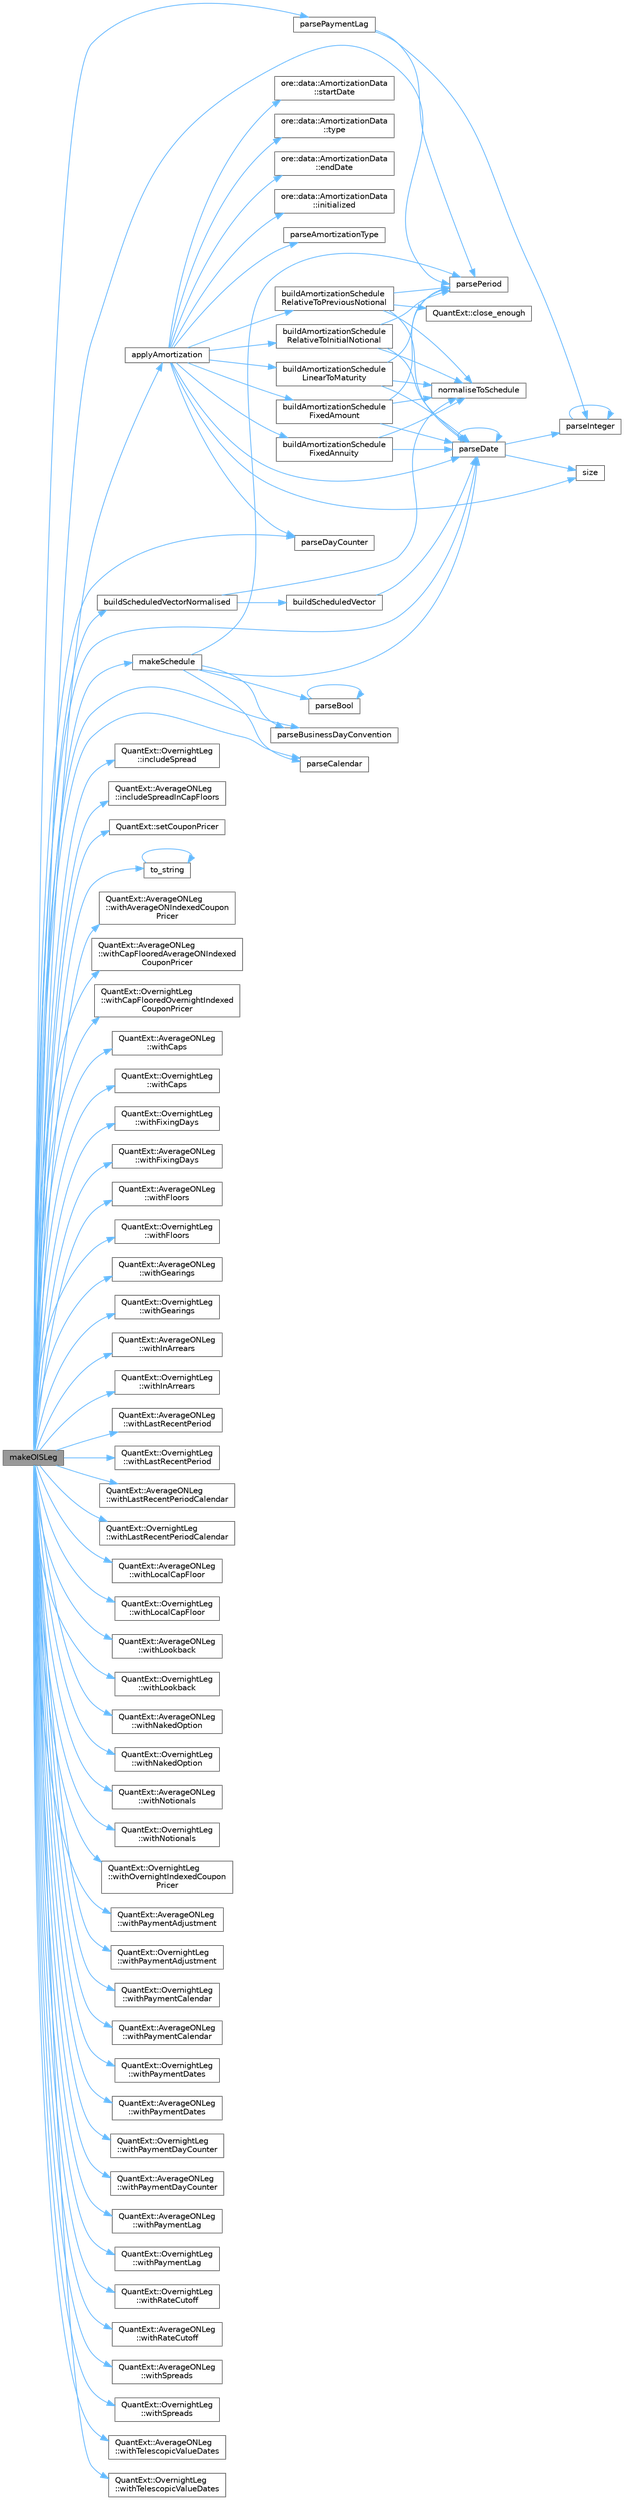 digraph "makeOISLeg"
{
 // INTERACTIVE_SVG=YES
 // LATEX_PDF_SIZE
  bgcolor="transparent";
  edge [fontname=Helvetica,fontsize=10,labelfontname=Helvetica,labelfontsize=10];
  node [fontname=Helvetica,fontsize=10,shape=box,height=0.2,width=0.4];
  rankdir="LR";
  Node1 [label="makeOISLeg",height=0.2,width=0.4,color="gray40", fillcolor="grey60", style="filled", fontcolor="black",tooltip=" "];
  Node1 -> Node2 [color="steelblue1",style="solid"];
  Node2 [label="applyAmortization",height=0.2,width=0.4,color="grey40", fillcolor="white", style="filled",URL="$namespaceore_1_1data.html#a51a0ccd1027fb275bb214f1baaaa2986",tooltip=" "];
  Node2 -> Node3 [color="steelblue1",style="solid"];
  Node3 [label="buildAmortizationSchedule\lFixedAmount",height=0.2,width=0.4,color="grey40", fillcolor="white", style="filled",URL="$namespaceore_1_1data.html#a3f75d0993cfbe5fbe70dc1fc44f62e25",tooltip=" "];
  Node3 -> Node4 [color="steelblue1",style="solid"];
  Node4 [label="normaliseToSchedule",height=0.2,width=0.4,color="grey40", fillcolor="white", style="filled",URL="$namespaceore_1_1data.html#a05260d9174de60219e7cd128e76819f0",tooltip=" "];
  Node3 -> Node5 [color="steelblue1",style="solid"];
  Node5 [label="parseDate",height=0.2,width=0.4,color="grey40", fillcolor="white", style="filled",URL="$group__utilities.html#ga59b5fdda574d90facae95dec2d13040d",tooltip="Convert std::string to QuantLib::Date."];
  Node5 -> Node5 [color="steelblue1",style="solid"];
  Node5 -> Node6 [color="steelblue1",style="solid"];
  Node6 [label="parseInteger",height=0.2,width=0.4,color="grey40", fillcolor="white", style="filled",URL="$group__utilities.html#gaecd67eda4fb5f4859bb8f6d383547721",tooltip="Convert text to QuantLib::Integer."];
  Node6 -> Node6 [color="steelblue1",style="solid"];
  Node5 -> Node7 [color="steelblue1",style="solid"];
  Node7 [label="size",height=0.2,width=0.4,color="grey40", fillcolor="white", style="filled",URL="$namespaceore_1_1data.html#a777e216dee6069b548bb87da7152699e",tooltip=" "];
  Node3 -> Node8 [color="steelblue1",style="solid"];
  Node8 [label="parsePeriod",height=0.2,width=0.4,color="grey40", fillcolor="white", style="filled",URL="$group__utilities.html#ga8e0623e2cb01e250e9cfec4619256208",tooltip="Convert text to QuantLib::Period."];
  Node2 -> Node9 [color="steelblue1",style="solid"];
  Node9 [label="buildAmortizationSchedule\lFixedAnnuity",height=0.2,width=0.4,color="grey40", fillcolor="white", style="filled",URL="$namespaceore_1_1data.html#a780fd2c0c5fc502dfb7c5d888ed4d691",tooltip=" "];
  Node9 -> Node4 [color="steelblue1",style="solid"];
  Node9 -> Node5 [color="steelblue1",style="solid"];
  Node2 -> Node10 [color="steelblue1",style="solid"];
  Node10 [label="buildAmortizationSchedule\lLinearToMaturity",height=0.2,width=0.4,color="grey40", fillcolor="white", style="filled",URL="$namespaceore_1_1data.html#a28ae531d5d86c7011eabb39109863f8b",tooltip=" "];
  Node10 -> Node4 [color="steelblue1",style="solid"];
  Node10 -> Node5 [color="steelblue1",style="solid"];
  Node10 -> Node8 [color="steelblue1",style="solid"];
  Node2 -> Node11 [color="steelblue1",style="solid"];
  Node11 [label="buildAmortizationSchedule\lRelativeToInitialNotional",height=0.2,width=0.4,color="grey40", fillcolor="white", style="filled",URL="$namespaceore_1_1data.html#a4263844bbd362ebdc0149606a5bfc5b2",tooltip=" "];
  Node11 -> Node4 [color="steelblue1",style="solid"];
  Node11 -> Node5 [color="steelblue1",style="solid"];
  Node11 -> Node8 [color="steelblue1",style="solid"];
  Node2 -> Node12 [color="steelblue1",style="solid"];
  Node12 [label="buildAmortizationSchedule\lRelativeToPreviousNotional",height=0.2,width=0.4,color="grey40", fillcolor="white", style="filled",URL="$namespaceore_1_1data.html#a59edcdbd4edbdf0262bfa5d3f89829f9",tooltip=" "];
  Node12 -> Node13 [color="steelblue1",style="solid"];
  Node13 [label="QuantExt::close_enough",height=0.2,width=0.4,color="grey40", fillcolor="white", style="filled",URL="C:/dev/ORE/documentation/QuantExt/doc/quantext.tag$namespace_quant_ext.html#a1cab4fb6a720eff245acb9f3a7a9e7c5",tooltip=" "];
  Node12 -> Node4 [color="steelblue1",style="solid"];
  Node12 -> Node5 [color="steelblue1",style="solid"];
  Node12 -> Node8 [color="steelblue1",style="solid"];
  Node2 -> Node14 [color="steelblue1",style="solid"];
  Node14 [label="ore::data::AmortizationData\l::endDate",height=0.2,width=0.4,color="grey40", fillcolor="white", style="filled",URL="$classore_1_1data_1_1_amortization_data.html#a3504166537d77838012952fcee44e7f1",tooltip="Amortization end date."];
  Node2 -> Node15 [color="steelblue1",style="solid"];
  Node15 [label="ore::data::AmortizationData\l::initialized",height=0.2,width=0.4,color="grey40", fillcolor="white", style="filled",URL="$classore_1_1data_1_1_amortization_data.html#afe87a180d00c685893090166d7a8dd46",tooltip=" "];
  Node2 -> Node16 [color="steelblue1",style="solid"];
  Node16 [label="parseAmortizationType",height=0.2,width=0.4,color="grey40", fillcolor="white", style="filled",URL="$namespaceore_1_1data.html#abcf3f5cbf5b994ef81834c6dbbe9996d",tooltip=" "];
  Node2 -> Node5 [color="steelblue1",style="solid"];
  Node2 -> Node17 [color="steelblue1",style="solid"];
  Node17 [label="parseDayCounter",height=0.2,width=0.4,color="grey40", fillcolor="white", style="filled",URL="$group__utilities.html#gaefb008d0de256c79140545d9c7549093",tooltip="Convert text to QuantLib::DayCounter."];
  Node2 -> Node7 [color="steelblue1",style="solid"];
  Node2 -> Node18 [color="steelblue1",style="solid"];
  Node18 [label="ore::data::AmortizationData\l::startDate",height=0.2,width=0.4,color="grey40", fillcolor="white", style="filled",URL="$classore_1_1data_1_1_amortization_data.html#a3c1b5eca22a456480c69c81ac5c84c70",tooltip="Amortization start date."];
  Node2 -> Node19 [color="steelblue1",style="solid"];
  Node19 [label="ore::data::AmortizationData\l::type",height=0.2,width=0.4,color="grey40", fillcolor="white", style="filled",URL="$classore_1_1data_1_1_amortization_data.html#a8c38b99dde33571036565897e2534a53",tooltip="FixedAmount, RelativeToInitialNotional, RelativeToPreviousNotional, Annuity."];
  Node1 -> Node20 [color="steelblue1",style="solid"];
  Node20 [label="buildScheduledVectorNormalised",height=0.2,width=0.4,color="grey40", fillcolor="white", style="filled",URL="$namespaceore_1_1data.html#a0ac332ac8261c00686a95df64cf16560",tooltip=" "];
  Node20 -> Node21 [color="steelblue1",style="solid"];
  Node21 [label="buildScheduledVector",height=0.2,width=0.4,color="grey40", fillcolor="white", style="filled",URL="$namespaceore_1_1data.html#a9206da3667d412d6992de0f3909beef2",tooltip=" "];
  Node21 -> Node5 [color="steelblue1",style="solid"];
  Node20 -> Node4 [color="steelblue1",style="solid"];
  Node1 -> Node22 [color="steelblue1",style="solid"];
  Node22 [label="QuantExt::OvernightLeg\l::includeSpread",height=0.2,width=0.4,color="grey40", fillcolor="white", style="filled",URL="C:/dev/ORE/documentation/QuantExt/doc/quantext.tag$class_quant_ext_1_1_overnight_leg.html#ad735282e1cba46bdfefe7d3777e4bada",tooltip=" "];
  Node1 -> Node23 [color="steelblue1",style="solid"];
  Node23 [label="QuantExt::AverageONLeg\l::includeSpreadInCapFloors",height=0.2,width=0.4,color="grey40", fillcolor="white", style="filled",URL="C:/dev/ORE/documentation/QuantExt/doc/quantext.tag$class_quant_ext_1_1_average_o_n_leg.html#a327daa1be5aa43008dc7bfab1494a03b",tooltip=" "];
  Node1 -> Node24 [color="steelblue1",style="solid"];
  Node24 [label="makeSchedule",height=0.2,width=0.4,color="grey40", fillcolor="white", style="filled",URL="$namespaceore_1_1data.html#af158e922cf963a59228878344ca5858d",tooltip=" "];
  Node24 -> Node25 [color="steelblue1",style="solid"];
  Node25 [label="parseBool",height=0.2,width=0.4,color="grey40", fillcolor="white", style="filled",URL="$group__utilities.html#ga94621f11193864fa1338296232dc5be9",tooltip="Convert text to bool."];
  Node25 -> Node25 [color="steelblue1",style="solid"];
  Node24 -> Node26 [color="steelblue1",style="solid"];
  Node26 [label="parseBusinessDayConvention",height=0.2,width=0.4,color="grey40", fillcolor="white", style="filled",URL="$group__utilities.html#ga86adcf55f91e340ff40783964666e732",tooltip="Convert text to QuantLib::BusinessDayConvention."];
  Node24 -> Node27 [color="steelblue1",style="solid"];
  Node27 [label="parseCalendar",height=0.2,width=0.4,color="grey40", fillcolor="white", style="filled",URL="$group__utilities.html#ga0f72d6fcccae10a674bdcd5095200f14",tooltip="Convert text to QuantLib::Calendar."];
  Node24 -> Node5 [color="steelblue1",style="solid"];
  Node24 -> Node8 [color="steelblue1",style="solid"];
  Node1 -> Node26 [color="steelblue1",style="solid"];
  Node1 -> Node27 [color="steelblue1",style="solid"];
  Node1 -> Node5 [color="steelblue1",style="solid"];
  Node1 -> Node17 [color="steelblue1",style="solid"];
  Node1 -> Node28 [color="steelblue1",style="solid"];
  Node28 [label="parsePaymentLag",height=0.2,width=0.4,color="grey40", fillcolor="white", style="filled",URL="$group__utilities.html#gaaccd32117e7bb7cbec793de579976cc8",tooltip="Convert text to PaymentLag."];
  Node28 -> Node6 [color="steelblue1",style="solid"];
  Node28 -> Node8 [color="steelblue1",style="solid"];
  Node1 -> Node8 [color="steelblue1",style="solid"];
  Node1 -> Node29 [color="steelblue1",style="solid"];
  Node29 [label="QuantExt::setCouponPricer",height=0.2,width=0.4,color="grey40", fillcolor="white", style="filled",URL="C:/dev/ORE/documentation/QuantExt/doc/quantext.tag$group__cashflows.html#ga406099bc916e0a59da0c4e061c7faf50",tooltip=" "];
  Node1 -> Node30 [color="steelblue1",style="solid"];
  Node30 [label="to_string",height=0.2,width=0.4,color="grey40", fillcolor="white", style="filled",URL="$namespaceore_1_1data.html#a86651dfeb5c18ee891f7a4734d8cf455",tooltip=" "];
  Node30 -> Node30 [color="steelblue1",style="solid"];
  Node1 -> Node31 [color="steelblue1",style="solid"];
  Node31 [label="QuantExt::AverageONLeg\l::withAverageONIndexedCoupon\lPricer",height=0.2,width=0.4,color="grey40", fillcolor="white", style="filled",URL="C:/dev/ORE/documentation/QuantExt/doc/quantext.tag$class_quant_ext_1_1_average_o_n_leg.html#af06465baef3c739d9df01f82eeab799c",tooltip=" "];
  Node1 -> Node32 [color="steelblue1",style="solid"];
  Node32 [label="QuantExt::AverageONLeg\l::withCapFlooredAverageONIndexed\lCouponPricer",height=0.2,width=0.4,color="grey40", fillcolor="white", style="filled",URL="C:/dev/ORE/documentation/QuantExt/doc/quantext.tag$class_quant_ext_1_1_average_o_n_leg.html#a977917139b45e54eb5faa91f29ad77a3",tooltip=" "];
  Node1 -> Node33 [color="steelblue1",style="solid"];
  Node33 [label="QuantExt::OvernightLeg\l::withCapFlooredOvernightIndexed\lCouponPricer",height=0.2,width=0.4,color="grey40", fillcolor="white", style="filled",URL="C:/dev/ORE/documentation/QuantExt/doc/quantext.tag$class_quant_ext_1_1_overnight_leg.html#a4322b29cb2ef585a3ec0fe9c394f109c",tooltip=" "];
  Node1 -> Node34 [color="steelblue1",style="solid"];
  Node34 [label="QuantExt::AverageONLeg\l::withCaps",height=0.2,width=0.4,color="grey40", fillcolor="white", style="filled",URL="C:/dev/ORE/documentation/QuantExt/doc/quantext.tag$class_quant_ext_1_1_average_o_n_leg.html#aa896553fa633e0b4fc9dd60bfa4ce62b",tooltip=" "];
  Node1 -> Node35 [color="steelblue1",style="solid"];
  Node35 [label="QuantExt::OvernightLeg\l::withCaps",height=0.2,width=0.4,color="grey40", fillcolor="white", style="filled",URL="C:/dev/ORE/documentation/QuantExt/doc/quantext.tag$class_quant_ext_1_1_overnight_leg.html#a931cc447beff7b822ee702c82593309a",tooltip=" "];
  Node1 -> Node36 [color="steelblue1",style="solid"];
  Node36 [label="QuantExt::OvernightLeg\l::withFixingDays",height=0.2,width=0.4,color="grey40", fillcolor="white", style="filled",URL="C:/dev/ORE/documentation/QuantExt/doc/quantext.tag$class_quant_ext_1_1_overnight_leg.html#a75e9b4cd7884421622fd366d170dbdaa",tooltip=" "];
  Node1 -> Node37 [color="steelblue1",style="solid"];
  Node37 [label="QuantExt::AverageONLeg\l::withFixingDays",height=0.2,width=0.4,color="grey40", fillcolor="white", style="filled",URL="C:/dev/ORE/documentation/QuantExt/doc/quantext.tag$class_quant_ext_1_1_average_o_n_leg.html#ad715f813ea39fad8e8397fbca62d87cb",tooltip=" "];
  Node1 -> Node38 [color="steelblue1",style="solid"];
  Node38 [label="QuantExt::AverageONLeg\l::withFloors",height=0.2,width=0.4,color="grey40", fillcolor="white", style="filled",URL="C:/dev/ORE/documentation/QuantExt/doc/quantext.tag$class_quant_ext_1_1_average_o_n_leg.html#abb8f79710bb4b303823d890852f037fe",tooltip=" "];
  Node1 -> Node39 [color="steelblue1",style="solid"];
  Node39 [label="QuantExt::OvernightLeg\l::withFloors",height=0.2,width=0.4,color="grey40", fillcolor="white", style="filled",URL="C:/dev/ORE/documentation/QuantExt/doc/quantext.tag$class_quant_ext_1_1_overnight_leg.html#a412a43bf85c378ff7515da835dffb034",tooltip=" "];
  Node1 -> Node40 [color="steelblue1",style="solid"];
  Node40 [label="QuantExt::AverageONLeg\l::withGearings",height=0.2,width=0.4,color="grey40", fillcolor="white", style="filled",URL="C:/dev/ORE/documentation/QuantExt/doc/quantext.tag$class_quant_ext_1_1_average_o_n_leg.html#af57df593604639214158853a161a208e",tooltip=" "];
  Node1 -> Node41 [color="steelblue1",style="solid"];
  Node41 [label="QuantExt::OvernightLeg\l::withGearings",height=0.2,width=0.4,color="grey40", fillcolor="white", style="filled",URL="C:/dev/ORE/documentation/QuantExt/doc/quantext.tag$class_quant_ext_1_1_overnight_leg.html#a234861a9076434f039721a0d21bad917",tooltip=" "];
  Node1 -> Node42 [color="steelblue1",style="solid"];
  Node42 [label="QuantExt::AverageONLeg\l::withInArrears",height=0.2,width=0.4,color="grey40", fillcolor="white", style="filled",URL="C:/dev/ORE/documentation/QuantExt/doc/quantext.tag$class_quant_ext_1_1_average_o_n_leg.html#aa130caf259e284292933b4795d97da33",tooltip=" "];
  Node1 -> Node43 [color="steelblue1",style="solid"];
  Node43 [label="QuantExt::OvernightLeg\l::withInArrears",height=0.2,width=0.4,color="grey40", fillcolor="white", style="filled",URL="C:/dev/ORE/documentation/QuantExt/doc/quantext.tag$class_quant_ext_1_1_overnight_leg.html#a946356616ca31e5d7239c79fb6ada923",tooltip=" "];
  Node1 -> Node44 [color="steelblue1",style="solid"];
  Node44 [label="QuantExt::AverageONLeg\l::withLastRecentPeriod",height=0.2,width=0.4,color="grey40", fillcolor="white", style="filled",URL="C:/dev/ORE/documentation/QuantExt/doc/quantext.tag$class_quant_ext_1_1_average_o_n_leg.html#a076888a709a763148e1470424472826e",tooltip=" "];
  Node1 -> Node45 [color="steelblue1",style="solid"];
  Node45 [label="QuantExt::OvernightLeg\l::withLastRecentPeriod",height=0.2,width=0.4,color="grey40", fillcolor="white", style="filled",URL="C:/dev/ORE/documentation/QuantExt/doc/quantext.tag$class_quant_ext_1_1_overnight_leg.html#a3b0ff4578fd734414e089cb1a65ea360",tooltip=" "];
  Node1 -> Node46 [color="steelblue1",style="solid"];
  Node46 [label="QuantExt::AverageONLeg\l::withLastRecentPeriodCalendar",height=0.2,width=0.4,color="grey40", fillcolor="white", style="filled",URL="C:/dev/ORE/documentation/QuantExt/doc/quantext.tag$class_quant_ext_1_1_average_o_n_leg.html#a57e6672f6863f6a870422525c19e189e",tooltip=" "];
  Node1 -> Node47 [color="steelblue1",style="solid"];
  Node47 [label="QuantExt::OvernightLeg\l::withLastRecentPeriodCalendar",height=0.2,width=0.4,color="grey40", fillcolor="white", style="filled",URL="C:/dev/ORE/documentation/QuantExt/doc/quantext.tag$class_quant_ext_1_1_overnight_leg.html#aee727c745f104eba21c59a34f702f2de",tooltip=" "];
  Node1 -> Node48 [color="steelblue1",style="solid"];
  Node48 [label="QuantExt::AverageONLeg\l::withLocalCapFloor",height=0.2,width=0.4,color="grey40", fillcolor="white", style="filled",URL="C:/dev/ORE/documentation/QuantExt/doc/quantext.tag$class_quant_ext_1_1_average_o_n_leg.html#a73f991e873f7f69355a45141235f6d55",tooltip=" "];
  Node1 -> Node49 [color="steelblue1",style="solid"];
  Node49 [label="QuantExt::OvernightLeg\l::withLocalCapFloor",height=0.2,width=0.4,color="grey40", fillcolor="white", style="filled",URL="C:/dev/ORE/documentation/QuantExt/doc/quantext.tag$class_quant_ext_1_1_overnight_leg.html#abf95adeaced2e0652d397632e4bdbe87",tooltip=" "];
  Node1 -> Node50 [color="steelblue1",style="solid"];
  Node50 [label="QuantExt::AverageONLeg\l::withLookback",height=0.2,width=0.4,color="grey40", fillcolor="white", style="filled",URL="C:/dev/ORE/documentation/QuantExt/doc/quantext.tag$class_quant_ext_1_1_average_o_n_leg.html#a4a28c6357def941ea4a1f77a3ded349e",tooltip=" "];
  Node1 -> Node51 [color="steelblue1",style="solid"];
  Node51 [label="QuantExt::OvernightLeg\l::withLookback",height=0.2,width=0.4,color="grey40", fillcolor="white", style="filled",URL="C:/dev/ORE/documentation/QuantExt/doc/quantext.tag$class_quant_ext_1_1_overnight_leg.html#a05d63de884f4d5aafe23f42617bd1216",tooltip=" "];
  Node1 -> Node52 [color="steelblue1",style="solid"];
  Node52 [label="QuantExt::AverageONLeg\l::withNakedOption",height=0.2,width=0.4,color="grey40", fillcolor="white", style="filled",URL="C:/dev/ORE/documentation/QuantExt/doc/quantext.tag$class_quant_ext_1_1_average_o_n_leg.html#a5d5f0e74e7def22e2a4f78dcac413d75",tooltip=" "];
  Node1 -> Node53 [color="steelblue1",style="solid"];
  Node53 [label="QuantExt::OvernightLeg\l::withNakedOption",height=0.2,width=0.4,color="grey40", fillcolor="white", style="filled",URL="C:/dev/ORE/documentation/QuantExt/doc/quantext.tag$class_quant_ext_1_1_overnight_leg.html#a6c20d3d6d8bdb80ab52b41de65dcde05",tooltip=" "];
  Node1 -> Node54 [color="steelblue1",style="solid"];
  Node54 [label="QuantExt::AverageONLeg\l::withNotionals",height=0.2,width=0.4,color="grey40", fillcolor="white", style="filled",URL="C:/dev/ORE/documentation/QuantExt/doc/quantext.tag$class_quant_ext_1_1_average_o_n_leg.html#a99644c2c1bf4a9cd15316d8ac0860dd1",tooltip=" "];
  Node1 -> Node55 [color="steelblue1",style="solid"];
  Node55 [label="QuantExt::OvernightLeg\l::withNotionals",height=0.2,width=0.4,color="grey40", fillcolor="white", style="filled",URL="C:/dev/ORE/documentation/QuantExt/doc/quantext.tag$class_quant_ext_1_1_overnight_leg.html#a76d5a0b8245957af75d54ea81319327f",tooltip=" "];
  Node1 -> Node56 [color="steelblue1",style="solid"];
  Node56 [label="QuantExt::OvernightLeg\l::withOvernightIndexedCoupon\lPricer",height=0.2,width=0.4,color="grey40", fillcolor="white", style="filled",URL="C:/dev/ORE/documentation/QuantExt/doc/quantext.tag$class_quant_ext_1_1_overnight_leg.html#a857bce2f79f081e8b1e4a30292149d0a",tooltip=" "];
  Node1 -> Node57 [color="steelblue1",style="solid"];
  Node57 [label="QuantExt::AverageONLeg\l::withPaymentAdjustment",height=0.2,width=0.4,color="grey40", fillcolor="white", style="filled",URL="C:/dev/ORE/documentation/QuantExt/doc/quantext.tag$class_quant_ext_1_1_average_o_n_leg.html#a8d830dac913f5b0d3217780404eba687",tooltip=" "];
  Node1 -> Node58 [color="steelblue1",style="solid"];
  Node58 [label="QuantExt::OvernightLeg\l::withPaymentAdjustment",height=0.2,width=0.4,color="grey40", fillcolor="white", style="filled",URL="C:/dev/ORE/documentation/QuantExt/doc/quantext.tag$class_quant_ext_1_1_overnight_leg.html#a49ca80b4e072cd77db089d6f39765dbf",tooltip=" "];
  Node1 -> Node59 [color="steelblue1",style="solid"];
  Node59 [label="QuantExt::OvernightLeg\l::withPaymentCalendar",height=0.2,width=0.4,color="grey40", fillcolor="white", style="filled",URL="C:/dev/ORE/documentation/QuantExt/doc/quantext.tag$class_quant_ext_1_1_overnight_leg.html#a39c0df8a8416c841b9c80e56a0719f60",tooltip=" "];
  Node1 -> Node60 [color="steelblue1",style="solid"];
  Node60 [label="QuantExt::AverageONLeg\l::withPaymentCalendar",height=0.2,width=0.4,color="grey40", fillcolor="white", style="filled",URL="C:/dev/ORE/documentation/QuantExt/doc/quantext.tag$class_quant_ext_1_1_average_o_n_leg.html#a59f72081c53f748fa50cf3c9bab61a57",tooltip=" "];
  Node1 -> Node61 [color="steelblue1",style="solid"];
  Node61 [label="QuantExt::OvernightLeg\l::withPaymentDates",height=0.2,width=0.4,color="grey40", fillcolor="white", style="filled",URL="C:/dev/ORE/documentation/QuantExt/doc/quantext.tag$class_quant_ext_1_1_overnight_leg.html#abafc04386648610d89d159a1c1836c13",tooltip=" "];
  Node1 -> Node62 [color="steelblue1",style="solid"];
  Node62 [label="QuantExt::AverageONLeg\l::withPaymentDates",height=0.2,width=0.4,color="grey40", fillcolor="white", style="filled",URL="C:/dev/ORE/documentation/QuantExt/doc/quantext.tag$class_quant_ext_1_1_average_o_n_leg.html#a0e6dab61621d5b12adb51644b79ba746",tooltip=" "];
  Node1 -> Node63 [color="steelblue1",style="solid"];
  Node63 [label="QuantExt::OvernightLeg\l::withPaymentDayCounter",height=0.2,width=0.4,color="grey40", fillcolor="white", style="filled",URL="C:/dev/ORE/documentation/QuantExt/doc/quantext.tag$class_quant_ext_1_1_overnight_leg.html#a940b5db4d2f43f82767ec190189d8f41",tooltip=" "];
  Node1 -> Node64 [color="steelblue1",style="solid"];
  Node64 [label="QuantExt::AverageONLeg\l::withPaymentDayCounter",height=0.2,width=0.4,color="grey40", fillcolor="white", style="filled",URL="C:/dev/ORE/documentation/QuantExt/doc/quantext.tag$class_quant_ext_1_1_average_o_n_leg.html#a2f0b1c346890f9d8c6c2d0510c38bd28",tooltip=" "];
  Node1 -> Node65 [color="steelblue1",style="solid"];
  Node65 [label="QuantExt::AverageONLeg\l::withPaymentLag",height=0.2,width=0.4,color="grey40", fillcolor="white", style="filled",URL="C:/dev/ORE/documentation/QuantExt/doc/quantext.tag$class_quant_ext_1_1_average_o_n_leg.html#a332961541d0551fc7dd037158f5d9034",tooltip=" "];
  Node1 -> Node66 [color="steelblue1",style="solid"];
  Node66 [label="QuantExt::OvernightLeg\l::withPaymentLag",height=0.2,width=0.4,color="grey40", fillcolor="white", style="filled",URL="C:/dev/ORE/documentation/QuantExt/doc/quantext.tag$class_quant_ext_1_1_overnight_leg.html#ae2239b75cd3991f5aa0187c9838e3de4",tooltip=" "];
  Node1 -> Node67 [color="steelblue1",style="solid"];
  Node67 [label="QuantExt::OvernightLeg\l::withRateCutoff",height=0.2,width=0.4,color="grey40", fillcolor="white", style="filled",URL="C:/dev/ORE/documentation/QuantExt/doc/quantext.tag$class_quant_ext_1_1_overnight_leg.html#a8c73756d8ff69034eaed42965dc36890",tooltip=" "];
  Node1 -> Node68 [color="steelblue1",style="solid"];
  Node68 [label="QuantExt::AverageONLeg\l::withRateCutoff",height=0.2,width=0.4,color="grey40", fillcolor="white", style="filled",URL="C:/dev/ORE/documentation/QuantExt/doc/quantext.tag$class_quant_ext_1_1_average_o_n_leg.html#a4fec6a9a30b2c94d88359e1e98969a55",tooltip=" "];
  Node1 -> Node69 [color="steelblue1",style="solid"];
  Node69 [label="QuantExt::AverageONLeg\l::withSpreads",height=0.2,width=0.4,color="grey40", fillcolor="white", style="filled",URL="C:/dev/ORE/documentation/QuantExt/doc/quantext.tag$class_quant_ext_1_1_average_o_n_leg.html#a9f17944d6f8b5e3bae7ab0a86e4e0ed4",tooltip=" "];
  Node1 -> Node70 [color="steelblue1",style="solid"];
  Node70 [label="QuantExt::OvernightLeg\l::withSpreads",height=0.2,width=0.4,color="grey40", fillcolor="white", style="filled",URL="C:/dev/ORE/documentation/QuantExt/doc/quantext.tag$class_quant_ext_1_1_overnight_leg.html#aa77bb1c75494cf628344a3dd1324de03",tooltip=" "];
  Node1 -> Node71 [color="steelblue1",style="solid"];
  Node71 [label="QuantExt::AverageONLeg\l::withTelescopicValueDates",height=0.2,width=0.4,color="grey40", fillcolor="white", style="filled",URL="C:/dev/ORE/documentation/QuantExt/doc/quantext.tag$class_quant_ext_1_1_average_o_n_leg.html#a77ff6493c71a936b8d4fc8b2eac879c2",tooltip=" "];
  Node1 -> Node72 [color="steelblue1",style="solid"];
  Node72 [label="QuantExt::OvernightLeg\l::withTelescopicValueDates",height=0.2,width=0.4,color="grey40", fillcolor="white", style="filled",URL="C:/dev/ORE/documentation/QuantExt/doc/quantext.tag$class_quant_ext_1_1_overnight_leg.html#a45d30471d32cb12cea92f3d8577d8a4d",tooltip=" "];
}
